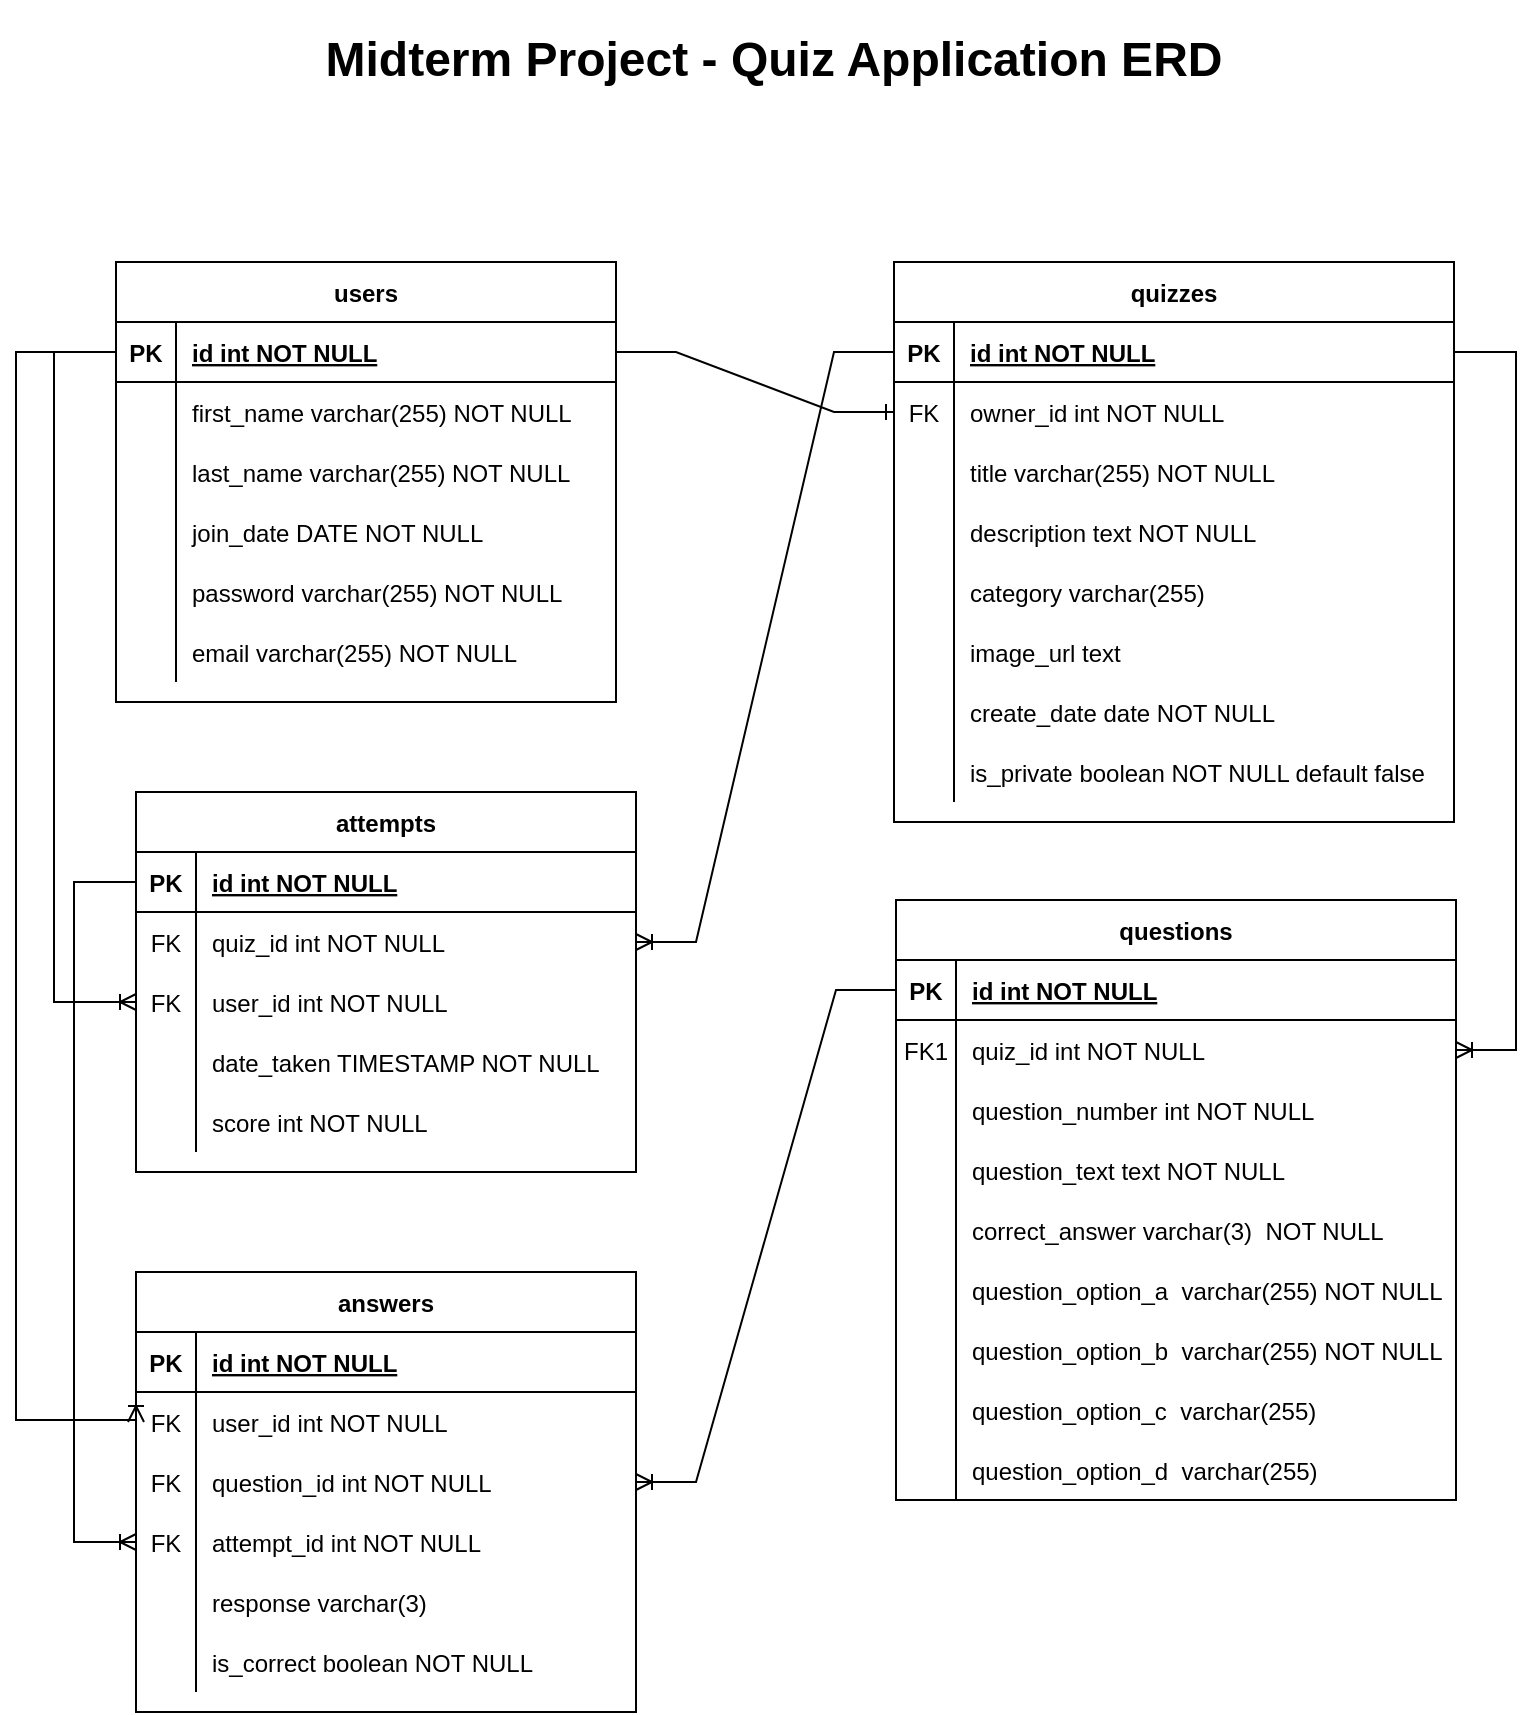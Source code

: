 <mxfile version="18.0.1" type="device"><diagram id="R2lEEEUBdFMjLlhIrx00" name="Page-1"><mxGraphModel dx="1106" dy="997" grid="1" gridSize="10" guides="1" tooltips="1" connect="1" arrows="1" fold="1" page="1" pageScale="1" pageWidth="850" pageHeight="1100" math="0" shadow="0" extFonts="Permanent Marker^https://fonts.googleapis.com/css?family=Permanent+Marker"><root><mxCell id="0"/><mxCell id="1" parent="0"/><mxCell id="C-vyLk0tnHw3VtMMgP7b-2" value="answers" style="shape=table;startSize=30;container=1;collapsible=1;childLayout=tableLayout;fixedRows=1;rowLines=0;fontStyle=1;align=center;resizeLast=1;" parent="1" vertex="1"><mxGeometry x="101" y="666" width="250" height="220" as="geometry"/></mxCell><mxCell id="C-vyLk0tnHw3VtMMgP7b-3" value="" style="shape=partialRectangle;collapsible=0;dropTarget=0;pointerEvents=0;fillColor=none;points=[[0,0.5],[1,0.5]];portConstraint=eastwest;top=0;left=0;right=0;bottom=1;" parent="C-vyLk0tnHw3VtMMgP7b-2" vertex="1"><mxGeometry y="30" width="250" height="30" as="geometry"/></mxCell><mxCell id="C-vyLk0tnHw3VtMMgP7b-4" value="PK" style="shape=partialRectangle;overflow=hidden;connectable=0;fillColor=none;top=0;left=0;bottom=0;right=0;fontStyle=1;" parent="C-vyLk0tnHw3VtMMgP7b-3" vertex="1"><mxGeometry width="30" height="30" as="geometry"><mxRectangle width="30" height="30" as="alternateBounds"/></mxGeometry></mxCell><mxCell id="C-vyLk0tnHw3VtMMgP7b-5" value="id int NOT NULL " style="shape=partialRectangle;overflow=hidden;connectable=0;fillColor=none;top=0;left=0;bottom=0;right=0;align=left;spacingLeft=6;fontStyle=5;" parent="C-vyLk0tnHw3VtMMgP7b-3" vertex="1"><mxGeometry x="30" width="220" height="30" as="geometry"><mxRectangle width="220" height="30" as="alternateBounds"/></mxGeometry></mxCell><mxCell id="C-vyLk0tnHw3VtMMgP7b-6" value="" style="shape=partialRectangle;collapsible=0;dropTarget=0;pointerEvents=0;fillColor=none;points=[[0,0.5],[1,0.5]];portConstraint=eastwest;top=0;left=0;right=0;bottom=0;" parent="C-vyLk0tnHw3VtMMgP7b-2" vertex="1"><mxGeometry y="60" width="250" height="30" as="geometry"/></mxCell><mxCell id="C-vyLk0tnHw3VtMMgP7b-7" value="FK" style="shape=partialRectangle;overflow=hidden;connectable=0;fillColor=none;top=0;left=0;bottom=0;right=0;" parent="C-vyLk0tnHw3VtMMgP7b-6" vertex="1"><mxGeometry width="30" height="30" as="geometry"><mxRectangle width="30" height="30" as="alternateBounds"/></mxGeometry></mxCell><mxCell id="C-vyLk0tnHw3VtMMgP7b-8" value="user_id int NOT NULL" style="shape=partialRectangle;overflow=hidden;connectable=0;fillColor=none;top=0;left=0;bottom=0;right=0;align=left;spacingLeft=6;" parent="C-vyLk0tnHw3VtMMgP7b-6" vertex="1"><mxGeometry x="30" width="220" height="30" as="geometry"><mxRectangle width="220" height="30" as="alternateBounds"/></mxGeometry></mxCell><mxCell id="C-vyLk0tnHw3VtMMgP7b-9" value="" style="shape=partialRectangle;collapsible=0;dropTarget=0;pointerEvents=0;fillColor=none;points=[[0,0.5],[1,0.5]];portConstraint=eastwest;top=0;left=0;right=0;bottom=0;" parent="C-vyLk0tnHw3VtMMgP7b-2" vertex="1"><mxGeometry y="90" width="250" height="30" as="geometry"/></mxCell><mxCell id="C-vyLk0tnHw3VtMMgP7b-10" value="FK" style="shape=partialRectangle;overflow=hidden;connectable=0;fillColor=none;top=0;left=0;bottom=0;right=0;" parent="C-vyLk0tnHw3VtMMgP7b-9" vertex="1"><mxGeometry width="30" height="30" as="geometry"><mxRectangle width="30" height="30" as="alternateBounds"/></mxGeometry></mxCell><mxCell id="C-vyLk0tnHw3VtMMgP7b-11" value="question_id int NOT NULL" style="shape=partialRectangle;overflow=hidden;connectable=0;fillColor=none;top=0;left=0;bottom=0;right=0;align=left;spacingLeft=6;" parent="C-vyLk0tnHw3VtMMgP7b-9" vertex="1"><mxGeometry x="30" width="220" height="30" as="geometry"><mxRectangle width="220" height="30" as="alternateBounds"/></mxGeometry></mxCell><mxCell id="PE7jTVrf3t_3CStNLV5u-37" value="" style="shape=partialRectangle;collapsible=0;dropTarget=0;pointerEvents=0;fillColor=none;points=[[0,0.5],[1,0.5]];portConstraint=eastwest;top=0;left=0;right=0;bottom=0;" parent="C-vyLk0tnHw3VtMMgP7b-2" vertex="1"><mxGeometry y="120" width="250" height="30" as="geometry"/></mxCell><mxCell id="PE7jTVrf3t_3CStNLV5u-38" value="FK" style="shape=partialRectangle;overflow=hidden;connectable=0;fillColor=none;top=0;left=0;bottom=0;right=0;" parent="PE7jTVrf3t_3CStNLV5u-37" vertex="1"><mxGeometry width="30" height="30" as="geometry"><mxRectangle width="30" height="30" as="alternateBounds"/></mxGeometry></mxCell><mxCell id="PE7jTVrf3t_3CStNLV5u-39" value="attempt_id int NOT NULL" style="shape=partialRectangle;overflow=hidden;connectable=0;fillColor=none;top=0;left=0;bottom=0;right=0;align=left;spacingLeft=6;" parent="PE7jTVrf3t_3CStNLV5u-37" vertex="1"><mxGeometry x="30" width="220" height="30" as="geometry"><mxRectangle width="220" height="30" as="alternateBounds"/></mxGeometry></mxCell><mxCell id="PE7jTVrf3t_3CStNLV5u-34" value="" style="shape=partialRectangle;collapsible=0;dropTarget=0;pointerEvents=0;fillColor=none;points=[[0,0.5],[1,0.5]];portConstraint=eastwest;top=0;left=0;right=0;bottom=0;" parent="C-vyLk0tnHw3VtMMgP7b-2" vertex="1"><mxGeometry y="150" width="250" height="30" as="geometry"/></mxCell><mxCell id="PE7jTVrf3t_3CStNLV5u-35" value="" style="shape=partialRectangle;overflow=hidden;connectable=0;fillColor=none;top=0;left=0;bottom=0;right=0;" parent="PE7jTVrf3t_3CStNLV5u-34" vertex="1"><mxGeometry width="30" height="30" as="geometry"><mxRectangle width="30" height="30" as="alternateBounds"/></mxGeometry></mxCell><mxCell id="PE7jTVrf3t_3CStNLV5u-36" value="response varchar(3)" style="shape=partialRectangle;overflow=hidden;connectable=0;fillColor=none;top=0;left=0;bottom=0;right=0;align=left;spacingLeft=6;" parent="PE7jTVrf3t_3CStNLV5u-34" vertex="1"><mxGeometry x="30" width="220" height="30" as="geometry"><mxRectangle width="220" height="30" as="alternateBounds"/></mxGeometry></mxCell><mxCell id="AdkOSh9XF1XJhWbNCCyu-1" value="" style="shape=partialRectangle;collapsible=0;dropTarget=0;pointerEvents=0;fillColor=none;points=[[0,0.5],[1,0.5]];portConstraint=eastwest;top=0;left=0;right=0;bottom=0;" parent="C-vyLk0tnHw3VtMMgP7b-2" vertex="1"><mxGeometry y="180" width="250" height="30" as="geometry"/></mxCell><mxCell id="AdkOSh9XF1XJhWbNCCyu-2" value="" style="shape=partialRectangle;overflow=hidden;connectable=0;fillColor=none;top=0;left=0;bottom=0;right=0;" parent="AdkOSh9XF1XJhWbNCCyu-1" vertex="1"><mxGeometry width="30" height="30" as="geometry"><mxRectangle width="30" height="30" as="alternateBounds"/></mxGeometry></mxCell><mxCell id="AdkOSh9XF1XJhWbNCCyu-3" value="is_correct boolean NOT NULL" style="shape=partialRectangle;overflow=hidden;connectable=0;fillColor=none;top=0;left=0;bottom=0;right=0;align=left;spacingLeft=6;" parent="AdkOSh9XF1XJhWbNCCyu-1" vertex="1"><mxGeometry x="30" width="220" height="30" as="geometry"><mxRectangle width="220" height="30" as="alternateBounds"/></mxGeometry></mxCell><mxCell id="C-vyLk0tnHw3VtMMgP7b-23" value="users" style="shape=table;startSize=30;container=1;collapsible=1;childLayout=tableLayout;fixedRows=1;rowLines=0;fontStyle=1;align=center;resizeLast=1;" parent="1" vertex="1"><mxGeometry x="91" y="161" width="250" height="220" as="geometry"/></mxCell><mxCell id="C-vyLk0tnHw3VtMMgP7b-24" value="" style="shape=partialRectangle;collapsible=0;dropTarget=0;pointerEvents=0;fillColor=none;points=[[0,0.5],[1,0.5]];portConstraint=eastwest;top=0;left=0;right=0;bottom=1;" parent="C-vyLk0tnHw3VtMMgP7b-23" vertex="1"><mxGeometry y="30" width="250" height="30" as="geometry"/></mxCell><mxCell id="C-vyLk0tnHw3VtMMgP7b-25" value="PK" style="shape=partialRectangle;overflow=hidden;connectable=0;fillColor=none;top=0;left=0;bottom=0;right=0;fontStyle=1;" parent="C-vyLk0tnHw3VtMMgP7b-24" vertex="1"><mxGeometry width="30" height="30" as="geometry"><mxRectangle width="30" height="30" as="alternateBounds"/></mxGeometry></mxCell><mxCell id="C-vyLk0tnHw3VtMMgP7b-26" value="id int NOT NULL " style="shape=partialRectangle;overflow=hidden;connectable=0;fillColor=none;top=0;left=0;bottom=0;right=0;align=left;spacingLeft=6;fontStyle=5;" parent="C-vyLk0tnHw3VtMMgP7b-24" vertex="1"><mxGeometry x="30" width="220" height="30" as="geometry"><mxRectangle width="220" height="30" as="alternateBounds"/></mxGeometry></mxCell><mxCell id="PE7jTVrf3t_3CStNLV5u-2" value="" style="shape=partialRectangle;collapsible=0;dropTarget=0;pointerEvents=0;fillColor=none;points=[[0,0.5],[1,0.5]];portConstraint=eastwest;top=0;left=0;right=0;bottom=0;" parent="C-vyLk0tnHw3VtMMgP7b-23" vertex="1"><mxGeometry y="60" width="250" height="30" as="geometry"/></mxCell><mxCell id="PE7jTVrf3t_3CStNLV5u-3" value="" style="shape=partialRectangle;overflow=hidden;connectable=0;fillColor=none;top=0;left=0;bottom=0;right=0;" parent="PE7jTVrf3t_3CStNLV5u-2" vertex="1"><mxGeometry width="30" height="30" as="geometry"><mxRectangle width="30" height="30" as="alternateBounds"/></mxGeometry></mxCell><mxCell id="PE7jTVrf3t_3CStNLV5u-4" value="first_name varchar(255) NOT NULL" style="shape=partialRectangle;overflow=hidden;connectable=0;fillColor=none;top=0;left=0;bottom=0;right=0;align=left;spacingLeft=6;" parent="PE7jTVrf3t_3CStNLV5u-2" vertex="1"><mxGeometry x="30" width="220" height="30" as="geometry"><mxRectangle width="220" height="30" as="alternateBounds"/></mxGeometry></mxCell><mxCell id="fFqrW8kVzyMhZB-mF4nL-1" value="" style="shape=partialRectangle;collapsible=0;dropTarget=0;pointerEvents=0;fillColor=none;points=[[0,0.5],[1,0.5]];portConstraint=eastwest;top=0;left=0;right=0;bottom=0;" parent="C-vyLk0tnHw3VtMMgP7b-23" vertex="1"><mxGeometry y="90" width="250" height="30" as="geometry"/></mxCell><mxCell id="fFqrW8kVzyMhZB-mF4nL-2" value="" style="shape=partialRectangle;overflow=hidden;connectable=0;fillColor=none;top=0;left=0;bottom=0;right=0;" parent="fFqrW8kVzyMhZB-mF4nL-1" vertex="1"><mxGeometry width="30" height="30" as="geometry"><mxRectangle width="30" height="30" as="alternateBounds"/></mxGeometry></mxCell><mxCell id="fFqrW8kVzyMhZB-mF4nL-3" value="last_name varchar(255) NOT NULL" style="shape=partialRectangle;overflow=hidden;connectable=0;fillColor=none;top=0;left=0;bottom=0;right=0;align=left;spacingLeft=6;" parent="fFqrW8kVzyMhZB-mF4nL-1" vertex="1"><mxGeometry x="30" width="220" height="30" as="geometry"><mxRectangle width="220" height="30" as="alternateBounds"/></mxGeometry></mxCell><mxCell id="oVSesXuPZsxi2JEohk4b-1" value="" style="shape=partialRectangle;collapsible=0;dropTarget=0;pointerEvents=0;fillColor=none;points=[[0,0.5],[1,0.5]];portConstraint=eastwest;top=0;left=0;right=0;bottom=0;" parent="C-vyLk0tnHw3VtMMgP7b-23" vertex="1"><mxGeometry y="120" width="250" height="30" as="geometry"/></mxCell><mxCell id="oVSesXuPZsxi2JEohk4b-2" value="" style="shape=partialRectangle;overflow=hidden;connectable=0;fillColor=none;top=0;left=0;bottom=0;right=0;" parent="oVSesXuPZsxi2JEohk4b-1" vertex="1"><mxGeometry width="30" height="30" as="geometry"><mxRectangle width="30" height="30" as="alternateBounds"/></mxGeometry></mxCell><mxCell id="oVSesXuPZsxi2JEohk4b-3" value="join_date DATE NOT NULL" style="shape=partialRectangle;overflow=hidden;connectable=0;fillColor=none;top=0;left=0;bottom=0;right=0;align=left;spacingLeft=6;" parent="oVSesXuPZsxi2JEohk4b-1" vertex="1"><mxGeometry x="30" width="220" height="30" as="geometry"><mxRectangle width="220" height="30" as="alternateBounds"/></mxGeometry></mxCell><mxCell id="C-vyLk0tnHw3VtMMgP7b-27" value="" style="shape=partialRectangle;collapsible=0;dropTarget=0;pointerEvents=0;fillColor=none;points=[[0,0.5],[1,0.5]];portConstraint=eastwest;top=0;left=0;right=0;bottom=0;" parent="C-vyLk0tnHw3VtMMgP7b-23" vertex="1"><mxGeometry y="150" width="250" height="30" as="geometry"/></mxCell><mxCell id="C-vyLk0tnHw3VtMMgP7b-28" value="" style="shape=partialRectangle;overflow=hidden;connectable=0;fillColor=none;top=0;left=0;bottom=0;right=0;" parent="C-vyLk0tnHw3VtMMgP7b-27" vertex="1"><mxGeometry width="30" height="30" as="geometry"><mxRectangle width="30" height="30" as="alternateBounds"/></mxGeometry></mxCell><mxCell id="C-vyLk0tnHw3VtMMgP7b-29" value="password varchar(255) NOT NULL" style="shape=partialRectangle;overflow=hidden;connectable=0;fillColor=none;top=0;left=0;bottom=0;right=0;align=left;spacingLeft=6;" parent="C-vyLk0tnHw3VtMMgP7b-27" vertex="1"><mxGeometry x="30" width="220" height="30" as="geometry"><mxRectangle width="220" height="30" as="alternateBounds"/></mxGeometry></mxCell><mxCell id="oVSesXuPZsxi2JEohk4b-4" value="" style="shape=partialRectangle;collapsible=0;dropTarget=0;pointerEvents=0;fillColor=none;points=[[0,0.5],[1,0.5]];portConstraint=eastwest;top=0;left=0;right=0;bottom=0;" parent="C-vyLk0tnHw3VtMMgP7b-23" vertex="1"><mxGeometry y="180" width="250" height="30" as="geometry"/></mxCell><mxCell id="oVSesXuPZsxi2JEohk4b-5" value="" style="shape=partialRectangle;overflow=hidden;connectable=0;fillColor=none;top=0;left=0;bottom=0;right=0;" parent="oVSesXuPZsxi2JEohk4b-4" vertex="1"><mxGeometry width="30" height="30" as="geometry"><mxRectangle width="30" height="30" as="alternateBounds"/></mxGeometry></mxCell><mxCell id="oVSesXuPZsxi2JEohk4b-6" value="email varchar(255) NOT NULL" style="shape=partialRectangle;overflow=hidden;connectable=0;fillColor=none;top=0;left=0;bottom=0;right=0;align=left;spacingLeft=6;" parent="oVSesXuPZsxi2JEohk4b-4" vertex="1"><mxGeometry x="30" width="220" height="30" as="geometry"><mxRectangle width="220" height="30" as="alternateBounds"/></mxGeometry></mxCell><mxCell id="PE7jTVrf3t_3CStNLV5u-5" value="questions" style="shape=table;startSize=30;container=1;collapsible=1;childLayout=tableLayout;fixedRows=1;rowLines=0;fontStyle=1;align=center;resizeLast=1;" parent="1" vertex="1"><mxGeometry x="481" y="480" width="280" height="300" as="geometry"/></mxCell><mxCell id="PE7jTVrf3t_3CStNLV5u-6" value="" style="shape=partialRectangle;collapsible=0;dropTarget=0;pointerEvents=0;fillColor=none;points=[[0,0.5],[1,0.5]];portConstraint=eastwest;top=0;left=0;right=0;bottom=1;" parent="PE7jTVrf3t_3CStNLV5u-5" vertex="1"><mxGeometry y="30" width="280" height="30" as="geometry"/></mxCell><mxCell id="PE7jTVrf3t_3CStNLV5u-7" value="PK" style="shape=partialRectangle;overflow=hidden;connectable=0;fillColor=none;top=0;left=0;bottom=0;right=0;fontStyle=1;" parent="PE7jTVrf3t_3CStNLV5u-6" vertex="1"><mxGeometry width="30" height="30" as="geometry"><mxRectangle width="30" height="30" as="alternateBounds"/></mxGeometry></mxCell><mxCell id="PE7jTVrf3t_3CStNLV5u-8" value="id int NOT NULL " style="shape=partialRectangle;overflow=hidden;connectable=0;fillColor=none;top=0;left=0;bottom=0;right=0;align=left;spacingLeft=6;fontStyle=5;" parent="PE7jTVrf3t_3CStNLV5u-6" vertex="1"><mxGeometry x="30" width="250" height="30" as="geometry"><mxRectangle width="250" height="30" as="alternateBounds"/></mxGeometry></mxCell><mxCell id="PE7jTVrf3t_3CStNLV5u-9" value="" style="shape=partialRectangle;collapsible=0;dropTarget=0;pointerEvents=0;fillColor=none;points=[[0,0.5],[1,0.5]];portConstraint=eastwest;top=0;left=0;right=0;bottom=0;" parent="PE7jTVrf3t_3CStNLV5u-5" vertex="1"><mxGeometry y="60" width="280" height="30" as="geometry"/></mxCell><mxCell id="PE7jTVrf3t_3CStNLV5u-10" value="FK1" style="shape=partialRectangle;overflow=hidden;connectable=0;fillColor=none;top=0;left=0;bottom=0;right=0;" parent="PE7jTVrf3t_3CStNLV5u-9" vertex="1"><mxGeometry width="30" height="30" as="geometry"><mxRectangle width="30" height="30" as="alternateBounds"/></mxGeometry></mxCell><mxCell id="PE7jTVrf3t_3CStNLV5u-11" value="quiz_id int NOT NULL" style="shape=partialRectangle;overflow=hidden;connectable=0;fillColor=none;top=0;left=0;bottom=0;right=0;align=left;spacingLeft=6;" parent="PE7jTVrf3t_3CStNLV5u-9" vertex="1"><mxGeometry x="30" width="250" height="30" as="geometry"><mxRectangle width="250" height="30" as="alternateBounds"/></mxGeometry></mxCell><mxCell id="PE7jTVrf3t_3CStNLV5u-16" value="" style="shape=partialRectangle;collapsible=0;dropTarget=0;pointerEvents=0;fillColor=none;points=[[0,0.5],[1,0.5]];portConstraint=eastwest;top=0;left=0;right=0;bottom=0;" parent="PE7jTVrf3t_3CStNLV5u-5" vertex="1"><mxGeometry y="90" width="280" height="30" as="geometry"/></mxCell><mxCell id="PE7jTVrf3t_3CStNLV5u-17" value="" style="shape=partialRectangle;overflow=hidden;connectable=0;fillColor=none;top=0;left=0;bottom=0;right=0;" parent="PE7jTVrf3t_3CStNLV5u-16" vertex="1"><mxGeometry width="30" height="30" as="geometry"><mxRectangle width="30" height="30" as="alternateBounds"/></mxGeometry></mxCell><mxCell id="PE7jTVrf3t_3CStNLV5u-18" value="question_number int NOT NULL" style="shape=partialRectangle;overflow=hidden;connectable=0;fillColor=none;top=0;left=0;bottom=0;right=0;align=left;spacingLeft=6;" parent="PE7jTVrf3t_3CStNLV5u-16" vertex="1"><mxGeometry x="30" width="250" height="30" as="geometry"><mxRectangle width="250" height="30" as="alternateBounds"/></mxGeometry></mxCell><mxCell id="PE7jTVrf3t_3CStNLV5u-19" value="" style="shape=partialRectangle;collapsible=0;dropTarget=0;pointerEvents=0;fillColor=none;points=[[0,0.5],[1,0.5]];portConstraint=eastwest;top=0;left=0;right=0;bottom=0;" parent="PE7jTVrf3t_3CStNLV5u-5" vertex="1"><mxGeometry y="120" width="280" height="30" as="geometry"/></mxCell><mxCell id="PE7jTVrf3t_3CStNLV5u-20" value="" style="shape=partialRectangle;overflow=hidden;connectable=0;fillColor=none;top=0;left=0;bottom=0;right=0;" parent="PE7jTVrf3t_3CStNLV5u-19" vertex="1"><mxGeometry width="30" height="30" as="geometry"><mxRectangle width="30" height="30" as="alternateBounds"/></mxGeometry></mxCell><mxCell id="PE7jTVrf3t_3CStNLV5u-21" value="question_text text NOT NULL" style="shape=partialRectangle;overflow=hidden;connectable=0;fillColor=none;top=0;left=0;bottom=0;right=0;align=left;spacingLeft=6;" parent="PE7jTVrf3t_3CStNLV5u-19" vertex="1"><mxGeometry x="30" width="250" height="30" as="geometry"><mxRectangle width="250" height="30" as="alternateBounds"/></mxGeometry></mxCell><mxCell id="PE7jTVrf3t_3CStNLV5u-22" value="" style="shape=partialRectangle;collapsible=0;dropTarget=0;pointerEvents=0;fillColor=none;points=[[0,0.5],[1,0.5]];portConstraint=eastwest;top=0;left=0;right=0;bottom=0;" parent="PE7jTVrf3t_3CStNLV5u-5" vertex="1"><mxGeometry y="150" width="280" height="30" as="geometry"/></mxCell><mxCell id="PE7jTVrf3t_3CStNLV5u-23" value="" style="shape=partialRectangle;overflow=hidden;connectable=0;fillColor=none;top=0;left=0;bottom=0;right=0;" parent="PE7jTVrf3t_3CStNLV5u-22" vertex="1"><mxGeometry width="30" height="30" as="geometry"><mxRectangle width="30" height="30" as="alternateBounds"/></mxGeometry></mxCell><mxCell id="PE7jTVrf3t_3CStNLV5u-24" value="correct_answer varchar(3)  NOT NULL" style="shape=partialRectangle;overflow=hidden;connectable=0;fillColor=none;top=0;left=0;bottom=0;right=0;align=left;spacingLeft=6;" parent="PE7jTVrf3t_3CStNLV5u-22" vertex="1"><mxGeometry x="30" width="250" height="30" as="geometry"><mxRectangle width="250" height="30" as="alternateBounds"/></mxGeometry></mxCell><mxCell id="PE7jTVrf3t_3CStNLV5u-25" value="" style="shape=partialRectangle;collapsible=0;dropTarget=0;pointerEvents=0;fillColor=none;points=[[0,0.5],[1,0.5]];portConstraint=eastwest;top=0;left=0;right=0;bottom=0;" parent="PE7jTVrf3t_3CStNLV5u-5" vertex="1"><mxGeometry y="180" width="280" height="30" as="geometry"/></mxCell><mxCell id="PE7jTVrf3t_3CStNLV5u-26" value="" style="shape=partialRectangle;overflow=hidden;connectable=0;fillColor=none;top=0;left=0;bottom=0;right=0;" parent="PE7jTVrf3t_3CStNLV5u-25" vertex="1"><mxGeometry width="30" height="30" as="geometry"><mxRectangle width="30" height="30" as="alternateBounds"/></mxGeometry></mxCell><mxCell id="PE7jTVrf3t_3CStNLV5u-27" value="question_option_a  varchar(255) NOT NULL" style="shape=partialRectangle;overflow=hidden;connectable=0;fillColor=none;top=0;left=0;bottom=0;right=0;align=left;spacingLeft=6;" parent="PE7jTVrf3t_3CStNLV5u-25" vertex="1"><mxGeometry x="30" width="250" height="30" as="geometry"><mxRectangle width="250" height="30" as="alternateBounds"/></mxGeometry></mxCell><mxCell id="PE7jTVrf3t_3CStNLV5u-28" value="" style="shape=partialRectangle;collapsible=0;dropTarget=0;pointerEvents=0;fillColor=none;points=[[0,0.5],[1,0.5]];portConstraint=eastwest;top=0;left=0;right=0;bottom=0;" parent="PE7jTVrf3t_3CStNLV5u-5" vertex="1"><mxGeometry y="210" width="280" height="30" as="geometry"/></mxCell><mxCell id="PE7jTVrf3t_3CStNLV5u-29" value="" style="shape=partialRectangle;overflow=hidden;connectable=0;fillColor=none;top=0;left=0;bottom=0;right=0;" parent="PE7jTVrf3t_3CStNLV5u-28" vertex="1"><mxGeometry width="30" height="30" as="geometry"><mxRectangle width="30" height="30" as="alternateBounds"/></mxGeometry></mxCell><mxCell id="PE7jTVrf3t_3CStNLV5u-30" value="question_option_b  varchar(255) NOT NULL" style="shape=partialRectangle;overflow=hidden;connectable=0;fillColor=none;top=0;left=0;bottom=0;right=0;align=left;spacingLeft=6;" parent="PE7jTVrf3t_3CStNLV5u-28" vertex="1"><mxGeometry x="30" width="250" height="30" as="geometry"><mxRectangle width="250" height="30" as="alternateBounds"/></mxGeometry></mxCell><mxCell id="PE7jTVrf3t_3CStNLV5u-31" value="" style="shape=partialRectangle;collapsible=0;dropTarget=0;pointerEvents=0;fillColor=none;points=[[0,0.5],[1,0.5]];portConstraint=eastwest;top=0;left=0;right=0;bottom=0;" parent="PE7jTVrf3t_3CStNLV5u-5" vertex="1"><mxGeometry y="240" width="280" height="30" as="geometry"/></mxCell><mxCell id="PE7jTVrf3t_3CStNLV5u-32" value="" style="shape=partialRectangle;overflow=hidden;connectable=0;fillColor=none;top=0;left=0;bottom=0;right=0;" parent="PE7jTVrf3t_3CStNLV5u-31" vertex="1"><mxGeometry width="30" height="30" as="geometry"><mxRectangle width="30" height="30" as="alternateBounds"/></mxGeometry></mxCell><mxCell id="PE7jTVrf3t_3CStNLV5u-33" value="question_option_c  varchar(255)" style="shape=partialRectangle;overflow=hidden;connectable=0;fillColor=none;top=0;left=0;bottom=0;right=0;align=left;spacingLeft=6;" parent="PE7jTVrf3t_3CStNLV5u-31" vertex="1"><mxGeometry x="30" width="250" height="30" as="geometry"><mxRectangle width="250" height="30" as="alternateBounds"/></mxGeometry></mxCell><mxCell id="PE7jTVrf3t_3CStNLV5u-12" value="" style="shape=partialRectangle;collapsible=0;dropTarget=0;pointerEvents=0;fillColor=none;points=[[0,0.5],[1,0.5]];portConstraint=eastwest;top=0;left=0;right=0;bottom=0;" parent="PE7jTVrf3t_3CStNLV5u-5" vertex="1"><mxGeometry y="270" width="280" height="30" as="geometry"/></mxCell><mxCell id="PE7jTVrf3t_3CStNLV5u-13" value="" style="shape=partialRectangle;overflow=hidden;connectable=0;fillColor=none;top=0;left=0;bottom=0;right=0;" parent="PE7jTVrf3t_3CStNLV5u-12" vertex="1"><mxGeometry width="30" height="30" as="geometry"><mxRectangle width="30" height="30" as="alternateBounds"/></mxGeometry></mxCell><mxCell id="PE7jTVrf3t_3CStNLV5u-14" value="question_option_d  varchar(255)" style="shape=partialRectangle;overflow=hidden;connectable=0;fillColor=none;top=0;left=0;bottom=0;right=0;align=left;spacingLeft=6;" parent="PE7jTVrf3t_3CStNLV5u-12" vertex="1"><mxGeometry x="30" width="250" height="30" as="geometry"><mxRectangle width="250" height="30" as="alternateBounds"/></mxGeometry></mxCell><mxCell id="PE7jTVrf3t_3CStNLV5u-40" value="attempts" style="shape=table;startSize=30;container=1;collapsible=1;childLayout=tableLayout;fixedRows=1;rowLines=0;fontStyle=1;align=center;resizeLast=1;" parent="1" vertex="1"><mxGeometry x="101" y="426" width="250" height="190" as="geometry"/></mxCell><mxCell id="PE7jTVrf3t_3CStNLV5u-41" value="" style="shape=partialRectangle;collapsible=0;dropTarget=0;pointerEvents=0;fillColor=none;points=[[0,0.5],[1,0.5]];portConstraint=eastwest;top=0;left=0;right=0;bottom=1;" parent="PE7jTVrf3t_3CStNLV5u-40" vertex="1"><mxGeometry y="30" width="250" height="30" as="geometry"/></mxCell><mxCell id="PE7jTVrf3t_3CStNLV5u-42" value="PK" style="shape=partialRectangle;overflow=hidden;connectable=0;fillColor=none;top=0;left=0;bottom=0;right=0;fontStyle=1;" parent="PE7jTVrf3t_3CStNLV5u-41" vertex="1"><mxGeometry width="30" height="30" as="geometry"><mxRectangle width="30" height="30" as="alternateBounds"/></mxGeometry></mxCell><mxCell id="PE7jTVrf3t_3CStNLV5u-43" value="id int NOT NULL " style="shape=partialRectangle;overflow=hidden;connectable=0;fillColor=none;top=0;left=0;bottom=0;right=0;align=left;spacingLeft=6;fontStyle=5;" parent="PE7jTVrf3t_3CStNLV5u-41" vertex="1"><mxGeometry x="30" width="220" height="30" as="geometry"><mxRectangle width="220" height="30" as="alternateBounds"/></mxGeometry></mxCell><mxCell id="PE7jTVrf3t_3CStNLV5u-44" value="" style="shape=partialRectangle;collapsible=0;dropTarget=0;pointerEvents=0;fillColor=none;points=[[0,0.5],[1,0.5]];portConstraint=eastwest;top=0;left=0;right=0;bottom=0;" parent="PE7jTVrf3t_3CStNLV5u-40" vertex="1"><mxGeometry y="60" width="250" height="30" as="geometry"/></mxCell><mxCell id="PE7jTVrf3t_3CStNLV5u-45" value="FK" style="shape=partialRectangle;overflow=hidden;connectable=0;fillColor=none;top=0;left=0;bottom=0;right=0;" parent="PE7jTVrf3t_3CStNLV5u-44" vertex="1"><mxGeometry width="30" height="30" as="geometry"><mxRectangle width="30" height="30" as="alternateBounds"/></mxGeometry></mxCell><mxCell id="PE7jTVrf3t_3CStNLV5u-46" value="quiz_id int NOT NULL" style="shape=partialRectangle;overflow=hidden;connectable=0;fillColor=none;top=0;left=0;bottom=0;right=0;align=left;spacingLeft=6;" parent="PE7jTVrf3t_3CStNLV5u-44" vertex="1"><mxGeometry x="30" width="220" height="30" as="geometry"><mxRectangle width="220" height="30" as="alternateBounds"/></mxGeometry></mxCell><mxCell id="PE7jTVrf3t_3CStNLV5u-50" value="" style="shape=partialRectangle;collapsible=0;dropTarget=0;pointerEvents=0;fillColor=none;points=[[0,0.5],[1,0.5]];portConstraint=eastwest;top=0;left=0;right=0;bottom=0;" parent="PE7jTVrf3t_3CStNLV5u-40" vertex="1"><mxGeometry y="90" width="250" height="30" as="geometry"/></mxCell><mxCell id="PE7jTVrf3t_3CStNLV5u-51" value="FK" style="shape=partialRectangle;overflow=hidden;connectable=0;fillColor=none;top=0;left=0;bottom=0;right=0;" parent="PE7jTVrf3t_3CStNLV5u-50" vertex="1"><mxGeometry width="30" height="30" as="geometry"><mxRectangle width="30" height="30" as="alternateBounds"/></mxGeometry></mxCell><mxCell id="PE7jTVrf3t_3CStNLV5u-52" value="user_id int NOT NULL" style="shape=partialRectangle;overflow=hidden;connectable=0;fillColor=none;top=0;left=0;bottom=0;right=0;align=left;spacingLeft=6;" parent="PE7jTVrf3t_3CStNLV5u-50" vertex="1"><mxGeometry x="30" width="220" height="30" as="geometry"><mxRectangle width="220" height="30" as="alternateBounds"/></mxGeometry></mxCell><mxCell id="PE7jTVrf3t_3CStNLV5u-53" value="" style="shape=partialRectangle;collapsible=0;dropTarget=0;pointerEvents=0;fillColor=none;points=[[0,0.5],[1,0.5]];portConstraint=eastwest;top=0;left=0;right=0;bottom=0;" parent="PE7jTVrf3t_3CStNLV5u-40" vertex="1"><mxGeometry y="120" width="250" height="30" as="geometry"/></mxCell><mxCell id="PE7jTVrf3t_3CStNLV5u-54" value="" style="shape=partialRectangle;overflow=hidden;connectable=0;fillColor=none;top=0;left=0;bottom=0;right=0;" parent="PE7jTVrf3t_3CStNLV5u-53" vertex="1"><mxGeometry width="30" height="30" as="geometry"><mxRectangle width="30" height="30" as="alternateBounds"/></mxGeometry></mxCell><mxCell id="PE7jTVrf3t_3CStNLV5u-55" value="date_taken TIMESTAMP NOT NULL" style="shape=partialRectangle;overflow=hidden;connectable=0;fillColor=none;top=0;left=0;bottom=0;right=0;align=left;spacingLeft=6;" parent="PE7jTVrf3t_3CStNLV5u-53" vertex="1"><mxGeometry x="30" width="220" height="30" as="geometry"><mxRectangle width="220" height="30" as="alternateBounds"/></mxGeometry></mxCell><mxCell id="PE7jTVrf3t_3CStNLV5u-56" value="" style="shape=partialRectangle;collapsible=0;dropTarget=0;pointerEvents=0;fillColor=none;points=[[0,0.5],[1,0.5]];portConstraint=eastwest;top=0;left=0;right=0;bottom=0;" parent="PE7jTVrf3t_3CStNLV5u-40" vertex="1"><mxGeometry y="150" width="250" height="30" as="geometry"/></mxCell><mxCell id="PE7jTVrf3t_3CStNLV5u-57" value="" style="shape=partialRectangle;overflow=hidden;connectable=0;fillColor=none;top=0;left=0;bottom=0;right=0;" parent="PE7jTVrf3t_3CStNLV5u-56" vertex="1"><mxGeometry width="30" height="30" as="geometry"><mxRectangle width="30" height="30" as="alternateBounds"/></mxGeometry></mxCell><mxCell id="PE7jTVrf3t_3CStNLV5u-58" value="score int NOT NULL" style="shape=partialRectangle;overflow=hidden;connectable=0;fillColor=none;top=0;left=0;bottom=0;right=0;align=left;spacingLeft=6;" parent="PE7jTVrf3t_3CStNLV5u-56" vertex="1"><mxGeometry x="30" width="220" height="30" as="geometry"><mxRectangle width="220" height="30" as="alternateBounds"/></mxGeometry></mxCell><mxCell id="PE7jTVrf3t_3CStNLV5u-79" value="quizzes" style="shape=table;startSize=30;container=1;collapsible=1;childLayout=tableLayout;fixedRows=1;rowLines=0;fontStyle=1;align=center;resizeLast=1;" parent="1" vertex="1"><mxGeometry x="480" y="161" width="280" height="280" as="geometry"/></mxCell><mxCell id="PE7jTVrf3t_3CStNLV5u-80" value="" style="shape=partialRectangle;collapsible=0;dropTarget=0;pointerEvents=0;fillColor=none;points=[[0,0.5],[1,0.5]];portConstraint=eastwest;top=0;left=0;right=0;bottom=1;" parent="PE7jTVrf3t_3CStNLV5u-79" vertex="1"><mxGeometry y="30" width="280" height="30" as="geometry"/></mxCell><mxCell id="PE7jTVrf3t_3CStNLV5u-81" value="PK" style="shape=partialRectangle;overflow=hidden;connectable=0;fillColor=none;top=0;left=0;bottom=0;right=0;fontStyle=1;" parent="PE7jTVrf3t_3CStNLV5u-80" vertex="1"><mxGeometry width="30" height="30" as="geometry"><mxRectangle width="30" height="30" as="alternateBounds"/></mxGeometry></mxCell><mxCell id="PE7jTVrf3t_3CStNLV5u-82" value="id int NOT NULL " style="shape=partialRectangle;overflow=hidden;connectable=0;fillColor=none;top=0;left=0;bottom=0;right=0;align=left;spacingLeft=6;fontStyle=5;" parent="PE7jTVrf3t_3CStNLV5u-80" vertex="1"><mxGeometry x="30" width="250" height="30" as="geometry"><mxRectangle width="250" height="30" as="alternateBounds"/></mxGeometry></mxCell><mxCell id="PE7jTVrf3t_3CStNLV5u-83" value="" style="shape=partialRectangle;collapsible=0;dropTarget=0;pointerEvents=0;fillColor=none;points=[[0,0.5],[1,0.5]];portConstraint=eastwest;top=0;left=0;right=0;bottom=0;" parent="PE7jTVrf3t_3CStNLV5u-79" vertex="1"><mxGeometry y="60" width="280" height="30" as="geometry"/></mxCell><mxCell id="PE7jTVrf3t_3CStNLV5u-84" value="FK" style="shape=partialRectangle;overflow=hidden;connectable=0;fillColor=none;top=0;left=0;bottom=0;right=0;" parent="PE7jTVrf3t_3CStNLV5u-83" vertex="1"><mxGeometry width="30" height="30" as="geometry"><mxRectangle width="30" height="30" as="alternateBounds"/></mxGeometry></mxCell><mxCell id="PE7jTVrf3t_3CStNLV5u-85" value="owner_id int NOT NULL" style="shape=partialRectangle;overflow=hidden;connectable=0;fillColor=none;top=0;left=0;bottom=0;right=0;align=left;spacingLeft=6;" parent="PE7jTVrf3t_3CStNLV5u-83" vertex="1"><mxGeometry x="30" width="250" height="30" as="geometry"><mxRectangle width="250" height="30" as="alternateBounds"/></mxGeometry></mxCell><mxCell id="PE7jTVrf3t_3CStNLV5u-89" value="" style="shape=partialRectangle;collapsible=0;dropTarget=0;pointerEvents=0;fillColor=none;points=[[0,0.5],[1,0.5]];portConstraint=eastwest;top=0;left=0;right=0;bottom=0;" parent="PE7jTVrf3t_3CStNLV5u-79" vertex="1"><mxGeometry y="90" width="280" height="30" as="geometry"/></mxCell><mxCell id="PE7jTVrf3t_3CStNLV5u-90" value="" style="shape=partialRectangle;overflow=hidden;connectable=0;fillColor=none;top=0;left=0;bottom=0;right=0;" parent="PE7jTVrf3t_3CStNLV5u-89" vertex="1"><mxGeometry width="30" height="30" as="geometry"><mxRectangle width="30" height="30" as="alternateBounds"/></mxGeometry></mxCell><mxCell id="PE7jTVrf3t_3CStNLV5u-91" value="title varchar(255) NOT NULL" style="shape=partialRectangle;overflow=hidden;connectable=0;fillColor=none;top=0;left=0;bottom=0;right=0;align=left;spacingLeft=6;" parent="PE7jTVrf3t_3CStNLV5u-89" vertex="1"><mxGeometry x="30" width="250" height="30" as="geometry"><mxRectangle width="250" height="30" as="alternateBounds"/></mxGeometry></mxCell><mxCell id="PE7jTVrf3t_3CStNLV5u-86" value="" style="shape=partialRectangle;collapsible=0;dropTarget=0;pointerEvents=0;fillColor=none;points=[[0,0.5],[1,0.5]];portConstraint=eastwest;top=0;left=0;right=0;bottom=0;" parent="PE7jTVrf3t_3CStNLV5u-79" vertex="1"><mxGeometry y="120" width="280" height="30" as="geometry"/></mxCell><mxCell id="PE7jTVrf3t_3CStNLV5u-87" value="" style="shape=partialRectangle;overflow=hidden;connectable=0;fillColor=none;top=0;left=0;bottom=0;right=0;" parent="PE7jTVrf3t_3CStNLV5u-86" vertex="1"><mxGeometry width="30" height="30" as="geometry"><mxRectangle width="30" height="30" as="alternateBounds"/></mxGeometry></mxCell><mxCell id="PE7jTVrf3t_3CStNLV5u-88" value="description text NOT NULL" style="shape=partialRectangle;overflow=hidden;connectable=0;fillColor=none;top=0;left=0;bottom=0;right=0;align=left;spacingLeft=6;" parent="PE7jTVrf3t_3CStNLV5u-86" vertex="1"><mxGeometry x="30" width="250" height="30" as="geometry"><mxRectangle width="250" height="30" as="alternateBounds"/></mxGeometry></mxCell><mxCell id="OiPyCiwYCGkIKf9y3cEg-4" value="" style="shape=partialRectangle;collapsible=0;dropTarget=0;pointerEvents=0;fillColor=none;points=[[0,0.5],[1,0.5]];portConstraint=eastwest;top=0;left=0;right=0;bottom=0;" parent="PE7jTVrf3t_3CStNLV5u-79" vertex="1"><mxGeometry y="150" width="280" height="30" as="geometry"/></mxCell><mxCell id="OiPyCiwYCGkIKf9y3cEg-5" value="" style="shape=partialRectangle;overflow=hidden;connectable=0;fillColor=none;top=0;left=0;bottom=0;right=0;" parent="OiPyCiwYCGkIKf9y3cEg-4" vertex="1"><mxGeometry width="30" height="30" as="geometry"><mxRectangle width="30" height="30" as="alternateBounds"/></mxGeometry></mxCell><mxCell id="OiPyCiwYCGkIKf9y3cEg-6" value="category varchar(255)" style="shape=partialRectangle;overflow=hidden;connectable=0;fillColor=none;top=0;left=0;bottom=0;right=0;align=left;spacingLeft=6;" parent="OiPyCiwYCGkIKf9y3cEg-4" vertex="1"><mxGeometry x="30" width="250" height="30" as="geometry"><mxRectangle width="250" height="30" as="alternateBounds"/></mxGeometry></mxCell><mxCell id="OiPyCiwYCGkIKf9y3cEg-7" value="" style="shape=partialRectangle;collapsible=0;dropTarget=0;pointerEvents=0;fillColor=none;points=[[0,0.5],[1,0.5]];portConstraint=eastwest;top=0;left=0;right=0;bottom=0;" parent="PE7jTVrf3t_3CStNLV5u-79" vertex="1"><mxGeometry y="180" width="280" height="30" as="geometry"/></mxCell><mxCell id="OiPyCiwYCGkIKf9y3cEg-8" value="" style="shape=partialRectangle;overflow=hidden;connectable=0;fillColor=none;top=0;left=0;bottom=0;right=0;" parent="OiPyCiwYCGkIKf9y3cEg-7" vertex="1"><mxGeometry width="30" height="30" as="geometry"><mxRectangle width="30" height="30" as="alternateBounds"/></mxGeometry></mxCell><mxCell id="OiPyCiwYCGkIKf9y3cEg-9" value="image_url text " style="shape=partialRectangle;overflow=hidden;connectable=0;fillColor=none;top=0;left=0;bottom=0;right=0;align=left;spacingLeft=6;" parent="OiPyCiwYCGkIKf9y3cEg-7" vertex="1"><mxGeometry x="30" width="250" height="30" as="geometry"><mxRectangle width="250" height="30" as="alternateBounds"/></mxGeometry></mxCell><mxCell id="OiPyCiwYCGkIKf9y3cEg-1" value="" style="shape=partialRectangle;collapsible=0;dropTarget=0;pointerEvents=0;fillColor=none;points=[[0,0.5],[1,0.5]];portConstraint=eastwest;top=0;left=0;right=0;bottom=0;" parent="PE7jTVrf3t_3CStNLV5u-79" vertex="1"><mxGeometry y="210" width="280" height="30" as="geometry"/></mxCell><mxCell id="OiPyCiwYCGkIKf9y3cEg-2" value="" style="shape=partialRectangle;overflow=hidden;connectable=0;fillColor=none;top=0;left=0;bottom=0;right=0;" parent="OiPyCiwYCGkIKf9y3cEg-1" vertex="1"><mxGeometry width="30" height="30" as="geometry"><mxRectangle width="30" height="30" as="alternateBounds"/></mxGeometry></mxCell><mxCell id="OiPyCiwYCGkIKf9y3cEg-3" value="create_date date NOT NULL" style="shape=partialRectangle;overflow=hidden;connectable=0;fillColor=none;top=0;left=0;bottom=0;right=0;align=left;spacingLeft=6;" parent="OiPyCiwYCGkIKf9y3cEg-1" vertex="1"><mxGeometry x="30" width="250" height="30" as="geometry"><mxRectangle width="250" height="30" as="alternateBounds"/></mxGeometry></mxCell><mxCell id="oVSesXuPZsxi2JEohk4b-7" value="" style="shape=partialRectangle;collapsible=0;dropTarget=0;pointerEvents=0;fillColor=none;points=[[0,0.5],[1,0.5]];portConstraint=eastwest;top=0;left=0;right=0;bottom=0;" parent="PE7jTVrf3t_3CStNLV5u-79" vertex="1"><mxGeometry y="240" width="280" height="30" as="geometry"/></mxCell><mxCell id="oVSesXuPZsxi2JEohk4b-8" value="" style="shape=partialRectangle;overflow=hidden;connectable=0;fillColor=none;top=0;left=0;bottom=0;right=0;" parent="oVSesXuPZsxi2JEohk4b-7" vertex="1"><mxGeometry width="30" height="30" as="geometry"><mxRectangle width="30" height="30" as="alternateBounds"/></mxGeometry></mxCell><mxCell id="oVSesXuPZsxi2JEohk4b-9" value="is_private boolean NOT NULL default false" style="shape=partialRectangle;overflow=hidden;connectable=0;fillColor=none;top=0;left=0;bottom=0;right=0;align=left;spacingLeft=6;" parent="oVSesXuPZsxi2JEohk4b-7" vertex="1"><mxGeometry x="30" width="250" height="30" as="geometry"><mxRectangle width="250" height="30" as="alternateBounds"/></mxGeometry></mxCell><mxCell id="RrnguEki7fNu-aHb65aV-1" value="" style="edgeStyle=entityRelationEdgeStyle;fontSize=12;html=1;endArrow=ERoneToMany;rounded=0;" parent="1" source="PE7jTVrf3t_3CStNLV5u-80" target="PE7jTVrf3t_3CStNLV5u-9" edge="1"><mxGeometry width="100" height="100" relative="1" as="geometry"><mxPoint x="820" y="941" as="sourcePoint"/><mxPoint x="920" y="841" as="targetPoint"/></mxGeometry></mxCell><mxCell id="RrnguEki7fNu-aHb65aV-3" value="" style="edgeStyle=entityRelationEdgeStyle;fontSize=12;html=1;endArrow=ERone;endFill=1;rounded=0;" parent="1" source="C-vyLk0tnHw3VtMMgP7b-24" target="PE7jTVrf3t_3CStNLV5u-83" edge="1"><mxGeometry width="100" height="100" relative="1" as="geometry"><mxPoint x="370" y="561" as="sourcePoint"/><mxPoint x="470" y="461" as="targetPoint"/></mxGeometry></mxCell><mxCell id="RrnguEki7fNu-aHb65aV-4" value="" style="edgeStyle=orthogonalEdgeStyle;fontSize=12;html=1;endArrow=ERoneToMany;rounded=0;entryX=0;entryY=0.5;entryDx=0;entryDy=0;" parent="1" source="C-vyLk0tnHw3VtMMgP7b-24" target="PE7jTVrf3t_3CStNLV5u-50" edge="1"><mxGeometry width="100" height="100" relative="1" as="geometry"><mxPoint x="81" y="921" as="sourcePoint"/><mxPoint x="181" y="821" as="targetPoint"/><Array as="points"><mxPoint x="60" y="206"/><mxPoint x="60" y="531"/></Array></mxGeometry></mxCell><mxCell id="RrnguEki7fNu-aHb65aV-5" value="" style="edgeStyle=entityRelationEdgeStyle;fontSize=12;html=1;endArrow=ERoneToMany;rounded=0;" parent="1" source="PE7jTVrf3t_3CStNLV5u-80" target="PE7jTVrf3t_3CStNLV5u-44" edge="1"><mxGeometry width="100" height="100" relative="1" as="geometry"><mxPoint x="370" y="451" as="sourcePoint"/><mxPoint x="470" y="351" as="targetPoint"/></mxGeometry></mxCell><mxCell id="RrnguEki7fNu-aHb65aV-13" value="" style="edgeStyle=orthogonalEdgeStyle;fontSize=12;html=1;endArrow=ERoneToMany;rounded=0;entryX=0;entryY=0.5;entryDx=0;entryDy=0;" parent="1" source="C-vyLk0tnHw3VtMMgP7b-24" target="C-vyLk0tnHw3VtMMgP7b-6" edge="1"><mxGeometry width="100" height="100" relative="1" as="geometry"><mxPoint x="251" y="981" as="sourcePoint"/><mxPoint x="351" y="881" as="targetPoint"/><Array as="points"><mxPoint x="41" y="206"/><mxPoint x="41" y="740"/></Array></mxGeometry></mxCell><mxCell id="RrnguEki7fNu-aHb65aV-14" value="" style="edgeStyle=entityRelationEdgeStyle;fontSize=12;html=1;endArrow=ERoneToMany;rounded=0;" parent="1" source="PE7jTVrf3t_3CStNLV5u-6" target="C-vyLk0tnHw3VtMMgP7b-9" edge="1"><mxGeometry width="100" height="100" relative="1" as="geometry"><mxPoint x="520" y="891" as="sourcePoint"/><mxPoint x="620" y="791" as="targetPoint"/></mxGeometry></mxCell><mxCell id="RrnguEki7fNu-aHb65aV-15" value="&lt;h1 style=&quot;&quot;&gt;Midterm Project - Quiz Application ERD&lt;/h1&gt;&lt;div&gt;&amp;nbsp;&lt;/div&gt;" style="text;html=1;strokeColor=none;fillColor=none;spacing=5;spacingTop=-20;whiteSpace=wrap;overflow=hidden;rounded=0;align=center;" parent="1" vertex="1"><mxGeometry x="50" y="40" width="740" height="40" as="geometry"/></mxCell><mxCell id="RrnguEki7fNu-aHb65aV-16" value="" style="edgeStyle=orthogonalEdgeStyle;fontSize=12;html=1;endArrow=ERoneToMany;rounded=0;exitX=0;exitY=0.5;exitDx=0;exitDy=0;" parent="1" source="PE7jTVrf3t_3CStNLV5u-41" target="PE7jTVrf3t_3CStNLV5u-37" edge="1"><mxGeometry width="100" height="100" relative="1" as="geometry"><mxPoint x="280" y="977" as="sourcePoint"/><mxPoint x="70" y="725" as="targetPoint"/><Array as="points"><mxPoint x="70" y="471"/><mxPoint x="70" y="801"/></Array></mxGeometry></mxCell></root></mxGraphModel></diagram></mxfile>